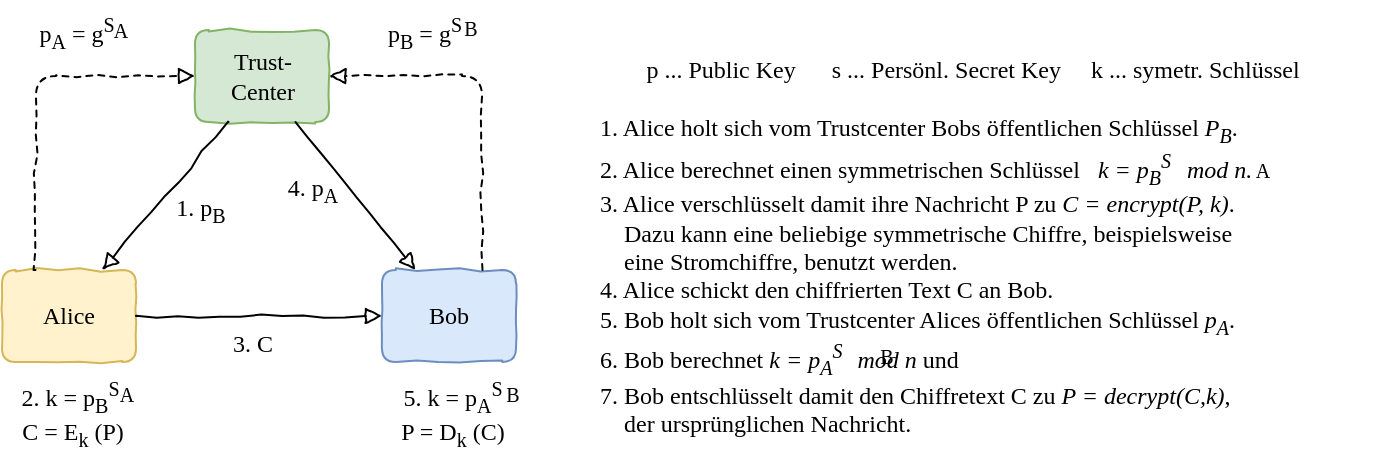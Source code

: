 <mxfile version="11.3.0" type="device" pages="1"><diagram id="pNG9Wko1gl6t0U5g-HA2" name="Page-1"><mxGraphModel dx="842" dy="483" grid="1" gridSize="10" guides="1" tooltips="1" connect="1" arrows="1" fold="1" page="1" pageScale="1" pageWidth="827" pageHeight="1169" math="0" shadow="0"><root><mxCell id="0"/><mxCell id="1" parent="0"/><mxCell id="Ess5p3rl3vnMVRUwxmSE-18" value="p&lt;sub&gt;A&lt;/sub&gt; = g&lt;sup&gt;S&lt;/sup&gt;" style="text;html=1;fontFamily=Comic Sans MS;align=center;" parent="1" vertex="1"><mxGeometry x="76" y="225" width="66" height="30" as="geometry"/></mxCell><mxCell id="dKNBXk0lZuhJ8vKeSVVU-2" value="Trust-&lt;br&gt;Center" style="rounded=1;whiteSpace=wrap;html=1;comic=1;fontFamily=Comic Sans MS;fillColor=#d5e8d4;strokeColor=#82b366;" parent="1" vertex="1"><mxGeometry x="168.5" y="240" width="67" height="46" as="geometry"/></mxCell><mxCell id="dKNBXk0lZuhJ8vKeSVVU-3" value="Alice" style="rounded=1;whiteSpace=wrap;html=1;comic=1;fontFamily=Comic Sans MS;fillColor=#fff2cc;strokeColor=#d6b656;" parent="1" vertex="1"><mxGeometry x="72" y="360" width="67" height="46" as="geometry"/></mxCell><mxCell id="dKNBXk0lZuhJ8vKeSVVU-4" value="Bob" style="rounded=1;whiteSpace=wrap;html=1;comic=1;fontFamily=Comic Sans MS;fillColor=#dae8fc;strokeColor=#6c8ebf;" parent="1" vertex="1"><mxGeometry x="262" y="360" width="67" height="46" as="geometry"/></mxCell><mxCell id="dKNBXk0lZuhJ8vKeSVVU-5" value="" style="endArrow=block;html=1;labelBackgroundColor=none;fontFamily=Comic Sans MS;endFill=0;comic=1;entryX=0.75;entryY=0;entryDx=0;entryDy=0;exitX=0.25;exitY=1;exitDx=0;exitDy=0;" parent="1" source="dKNBXk0lZuhJ8vKeSVVU-2" target="dKNBXk0lZuhJ8vKeSVVU-3" edge="1"><mxGeometry width="50" height="50" relative="1" as="geometry"><mxPoint x="182" y="310" as="sourcePoint"/><mxPoint x="135" y="280" as="targetPoint"/></mxGeometry></mxCell><mxCell id="dKNBXk0lZuhJ8vKeSVVU-6" value="" style="endArrow=block;html=1;labelBackgroundColor=none;fontFamily=Comic Sans MS;endFill=0;comic=1;entryX=0.25;entryY=0;entryDx=0;entryDy=0;exitX=0.75;exitY=1;exitDx=0;exitDy=0;" parent="1" source="dKNBXk0lZuhJ8vKeSVVU-2" target="dKNBXk0lZuhJ8vKeSVVU-4" edge="1"><mxGeometry width="50" height="50" relative="1" as="geometry"><mxPoint x="195.25" y="296.0" as="sourcePoint"/><mxPoint x="132.25" y="370" as="targetPoint"/></mxGeometry></mxCell><mxCell id="dKNBXk0lZuhJ8vKeSVVU-7" value="" style="endArrow=block;html=1;labelBackgroundColor=none;fontFamily=Comic Sans MS;endFill=0;comic=1;entryX=0;entryY=0.5;entryDx=0;entryDy=0;exitX=0.25;exitY=0;exitDx=0;exitDy=0;dashed=1;" parent="1" source="dKNBXk0lZuhJ8vKeSVVU-3" target="dKNBXk0lZuhJ8vKeSVVU-2" edge="1"><mxGeometry width="50" height="50" relative="1" as="geometry"><mxPoint x="205.25" y="306.0" as="sourcePoint"/><mxPoint x="142.25" y="380" as="targetPoint"/><Array as="points"><mxPoint x="89" y="263"/></Array></mxGeometry></mxCell><mxCell id="dKNBXk0lZuhJ8vKeSVVU-8" value="" style="endArrow=block;html=1;labelBackgroundColor=none;fontFamily=Comic Sans MS;endFill=0;comic=1;entryX=1;entryY=0.5;entryDx=0;entryDy=0;exitX=0.75;exitY=0;exitDx=0;exitDy=0;dashed=1;" parent="1" source="dKNBXk0lZuhJ8vKeSVVU-4" target="dKNBXk0lZuhJ8vKeSVVU-2" edge="1"><mxGeometry width="50" height="50" relative="1" as="geometry"><mxPoint x="306.25" y="340" as="sourcePoint"/><mxPoint x="386.0" y="231.5" as="targetPoint"/><Array as="points"><mxPoint x="312" y="263"/></Array></mxGeometry></mxCell><mxCell id="dKNBXk0lZuhJ8vKeSVVU-9" value="" style="endArrow=block;html=1;labelBackgroundColor=none;fontFamily=Comic Sans MS;endFill=0;comic=1;entryX=0;entryY=0.5;entryDx=0;entryDy=0;exitX=1;exitY=0.5;exitDx=0;exitDy=0;" parent="1" source="dKNBXk0lZuhJ8vKeSVVU-3" target="dKNBXk0lZuhJ8vKeSVVU-4" edge="1"><mxGeometry width="50" height="50" relative="1" as="geometry"><mxPoint x="172" y="450" as="sourcePoint"/><mxPoint x="132.25" y="370" as="targetPoint"/></mxGeometry></mxCell><mxCell id="dKNBXk0lZuhJ8vKeSVVU-10" value="p&lt;sub&gt;B&lt;/sub&gt; = g&lt;sup&gt;S&lt;/sup&gt;" style="text;html=1;fontFamily=Comic Sans MS;align=center;" parent="1" vertex="1"><mxGeometry x="250" y="225" width="66" height="30" as="geometry"/></mxCell><mxCell id="dKNBXk0lZuhJ8vKeSVVU-11" value="1. p&lt;sub&gt;B&lt;/sub&gt;" style="text;html=1;fontFamily=Comic Sans MS;align=center;" parent="1" vertex="1"><mxGeometry x="148" y="315" width="46" height="30" as="geometry"/></mxCell><mxCell id="dKNBXk0lZuhJ8vKeSVVU-12" value="4. p&lt;sub&gt;A&lt;/sub&gt;" style="text;html=1;fontFamily=Comic Sans MS;align=center;" parent="1" vertex="1"><mxGeometry x="204" y="305" width="46" height="30" as="geometry"/></mxCell><mxCell id="dKNBXk0lZuhJ8vKeSVVU-13" value="3. C" style="text;html=1;fontFamily=Comic Sans MS;align=center;" parent="1" vertex="1"><mxGeometry x="174" y="383" width="46" height="30" as="geometry"/></mxCell><mxCell id="dKNBXk0lZuhJ8vKeSVVU-14" value="2. k = p&lt;sub&gt;B&lt;/sub&gt;&lt;sup&gt;S&amp;nbsp;&lt;/sup&gt;&lt;br&gt;C = E&lt;sub&gt;k&lt;/sub&gt; (P)" style="text;html=1;fontFamily=Comic Sans MS;align=center;" parent="1" vertex="1"><mxGeometry x="72" y="407" width="70" height="53" as="geometry"/></mxCell><mxCell id="dKNBXk0lZuhJ8vKeSVVU-15" value="5. k = p&lt;sub&gt;A&lt;/sub&gt;&lt;sup&gt;S&lt;/sup&gt;&lt;br&gt;P = D&lt;sub&gt;k&lt;/sub&gt; (C)" style="text;html=1;fontFamily=Comic Sans MS;align=center;" parent="1" vertex="1"><mxGeometry x="262" y="407" width="70" height="53" as="geometry"/></mxCell><mxCell id="dKNBXk0lZuhJ8vKeSVVU-17" value="&lt;br&gt;1. Alice&amp;nbsp;holt sich vom Trustcenter Bobs öffentlichen Schlüssel&amp;nbsp;&lt;i&gt;P&lt;sub&gt;B&lt;/sub&gt;&lt;/i&gt;.&lt;br&gt;2. Alice&amp;nbsp;berechnet einen symmetrischen Schlüssel&amp;nbsp; &amp;nbsp;&lt;i&gt;k&amp;nbsp;=&amp;nbsp;p&lt;sub&gt;B&lt;/sub&gt;&lt;sup&gt;S&amp;nbsp;&amp;nbsp;&lt;/sup&gt;&amp;nbsp;mod n.&lt;/i&gt;&lt;br&gt;3. Alice&amp;nbsp;verschlüsselt damit ihre Nachricht P zu&amp;nbsp;&lt;i&gt;C = encrypt(P, k)&lt;/i&gt;.&lt;br&gt;&amp;nbsp; &amp;nbsp; Dazu kann eine beliebige symmetrische Chiffre, beispielsweise&lt;br&gt;&amp;nbsp; &amp;nbsp; eine Stromchiffre, benutzt werden.&lt;br&gt;4. Alice&amp;nbsp;schickt den chiffrierten Text C an&amp;nbsp;Bob.&lt;br&gt;5. Bob&amp;nbsp;holt sich vom Trustcenter Alices öffentlichen Schlüssel&amp;nbsp;&lt;i&gt;p&lt;sub&gt;A&lt;/sub&gt;&lt;/i&gt;.&lt;br&gt;6. Bob&amp;nbsp;berechnet&amp;nbsp;&lt;i&gt;k =&amp;nbsp;p&lt;sub&gt;&lt;span&gt;A&lt;/span&gt;&lt;/sub&gt;&lt;sup&gt;&lt;span&gt;S&amp;nbsp;&amp;nbsp;&lt;/span&gt;&lt;/sup&gt;&lt;sup&gt;&lt;span&gt;&amp;nbsp;&lt;/span&gt;&lt;/sup&gt;mod n&lt;/i&gt;&amp;nbsp;und&amp;nbsp;&lt;br&gt;7. Bob&amp;nbsp;entschlüsselt damit den Chiffretext C zu&amp;nbsp;&lt;i&gt;P = decrypt(C,k)&lt;/i&gt;,&lt;br&gt;&amp;nbsp; &amp;nbsp; der ursprünglichen Nachricht.&lt;span&gt;&lt;br&gt;&lt;/span&gt;" style="text;html=1;fontFamily=Comic Sans MS;" parent="1" vertex="1"><mxGeometry x="369" y="261" width="388" height="192" as="geometry"/></mxCell><mxCell id="vtdILbFmCl9RW7GHRZz3-1" value="&lt;sup&gt;A&lt;/sup&gt;" style="text;html=1;fontFamily=Comic Sans MS;align=center;" vertex="1" parent="1"><mxGeometry x="123" y="228" width="15" height="20" as="geometry"/></mxCell><mxCell id="vtdILbFmCl9RW7GHRZz3-2" value="&lt;sup&gt;B&lt;/sup&gt;" style="text;html=1;fontFamily=Comic Sans MS;align=center;" vertex="1" parent="1"><mxGeometry x="298" y="226.86" width="15" height="20" as="geometry"/></mxCell><mxCell id="vtdILbFmCl9RW7GHRZz3-3" value="&lt;sup&gt;A&lt;/sup&gt;" style="text;html=1;fontFamily=Comic Sans MS;align=center;" vertex="1" parent="1"><mxGeometry x="126.5" y="410.06" width="15" height="20" as="geometry"/></mxCell><mxCell id="vtdILbFmCl9RW7GHRZz3-4" value="&lt;sup&gt;B&lt;/sup&gt;" style="text;html=1;fontFamily=Comic Sans MS;align=center;" vertex="1" parent="1"><mxGeometry x="319.5" y="409.82" width="15" height="20" as="geometry"/></mxCell><mxCell id="vtdILbFmCl9RW7GHRZz3-5" value="&lt;sup&gt;B&lt;/sup&gt;" style="text;html=1;fontFamily=Comic Sans MS;align=center;" vertex="1" parent="1"><mxGeometry x="505" y="391" width="18" height="20" as="geometry"/></mxCell><mxCell id="vtdILbFmCl9RW7GHRZz3-6" value="&lt;sup&gt;A&lt;/sup&gt;" style="text;html=1;fontFamily=Comic Sans MS;align=center;" vertex="1" parent="1"><mxGeometry x="693" y="298" width="18" height="20" as="geometry"/></mxCell><mxCell id="vtdILbFmCl9RW7GHRZz3-7" value="&lt;sup&gt;&lt;font style=&quot;font-size: 12px&quot;&gt;p ... Public Key&amp;nbsp; &amp;nbsp; &amp;nbsp; s ... Persönl. Secret Key&amp;nbsp; &amp;nbsp; &amp;nbsp;k ... symetr. Schlüssel&lt;/font&gt;&lt;/sup&gt;" style="text;html=1;fontFamily=Comic Sans MS;align=center;" vertex="1" parent="1"><mxGeometry x="363" y="246" width="388" height="20" as="geometry"/></mxCell></root></mxGraphModel></diagram></mxfile>